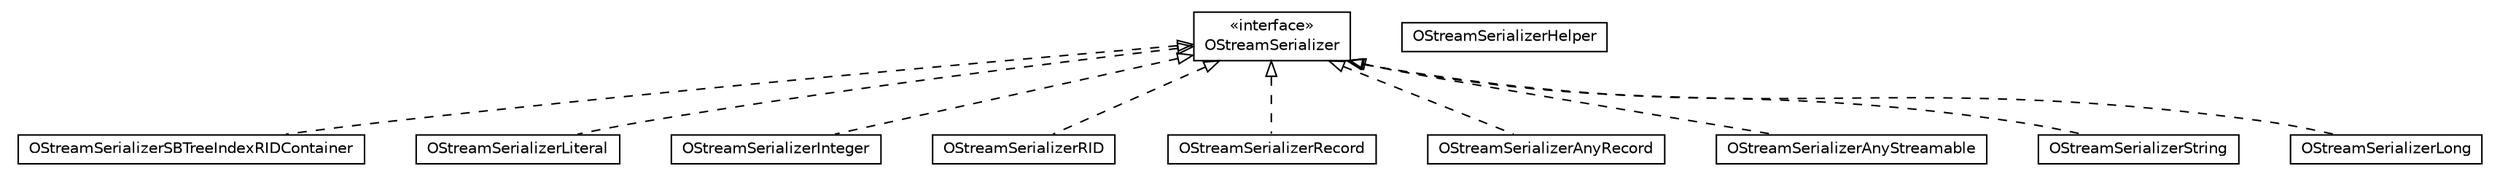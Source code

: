#!/usr/local/bin/dot
#
# Class diagram 
# Generated by UMLGraph version R5_6-24-gf6e263 (http://www.umlgraph.org/)
#

digraph G {
	edge [fontname="Helvetica",fontsize=10,labelfontname="Helvetica",labelfontsize=10];
	node [fontname="Helvetica",fontsize=10,shape=plaintext];
	nodesep=0.25;
	ranksep=0.5;
	// com.orientechnologies.orient.core.serialization.serializer.stream.OStreamSerializerSBTreeIndexRIDContainer
	c185912 [label=<<table title="com.orientechnologies.orient.core.serialization.serializer.stream.OStreamSerializerSBTreeIndexRIDContainer" border="0" cellborder="1" cellspacing="0" cellpadding="2" port="p" href="./OStreamSerializerSBTreeIndexRIDContainer.html">
		<tr><td><table border="0" cellspacing="0" cellpadding="1">
<tr><td align="center" balign="center"> OStreamSerializerSBTreeIndexRIDContainer </td></tr>
		</table></td></tr>
		</table>>, URL="./OStreamSerializerSBTreeIndexRIDContainer.html", fontname="Helvetica", fontcolor="black", fontsize=10.0];
	// com.orientechnologies.orient.core.serialization.serializer.stream.OStreamSerializerLiteral
	c185913 [label=<<table title="com.orientechnologies.orient.core.serialization.serializer.stream.OStreamSerializerLiteral" border="0" cellborder="1" cellspacing="0" cellpadding="2" port="p" href="./OStreamSerializerLiteral.html">
		<tr><td><table border="0" cellspacing="0" cellpadding="1">
<tr><td align="center" balign="center"> OStreamSerializerLiteral </td></tr>
		</table></td></tr>
		</table>>, URL="./OStreamSerializerLiteral.html", fontname="Helvetica", fontcolor="black", fontsize=10.0];
	// com.orientechnologies.orient.core.serialization.serializer.stream.OStreamSerializer
	c185914 [label=<<table title="com.orientechnologies.orient.core.serialization.serializer.stream.OStreamSerializer" border="0" cellborder="1" cellspacing="0" cellpadding="2" port="p" href="./OStreamSerializer.html">
		<tr><td><table border="0" cellspacing="0" cellpadding="1">
<tr><td align="center" balign="center"> &#171;interface&#187; </td></tr>
<tr><td align="center" balign="center"> OStreamSerializer </td></tr>
		</table></td></tr>
		</table>>, URL="./OStreamSerializer.html", fontname="Helvetica", fontcolor="black", fontsize=10.0];
	// com.orientechnologies.orient.core.serialization.serializer.stream.OStreamSerializerInteger
	c185915 [label=<<table title="com.orientechnologies.orient.core.serialization.serializer.stream.OStreamSerializerInteger" border="0" cellborder="1" cellspacing="0" cellpadding="2" port="p" href="./OStreamSerializerInteger.html">
		<tr><td><table border="0" cellspacing="0" cellpadding="1">
<tr><td align="center" balign="center"> OStreamSerializerInteger </td></tr>
		</table></td></tr>
		</table>>, URL="./OStreamSerializerInteger.html", fontname="Helvetica", fontcolor="black", fontsize=10.0];
	// com.orientechnologies.orient.core.serialization.serializer.stream.OStreamSerializerRID
	c185916 [label=<<table title="com.orientechnologies.orient.core.serialization.serializer.stream.OStreamSerializerRID" border="0" cellborder="1" cellspacing="0" cellpadding="2" port="p" href="./OStreamSerializerRID.html">
		<tr><td><table border="0" cellspacing="0" cellpadding="1">
<tr><td align="center" balign="center"> OStreamSerializerRID </td></tr>
		</table></td></tr>
		</table>>, URL="./OStreamSerializerRID.html", fontname="Helvetica", fontcolor="black", fontsize=10.0];
	// com.orientechnologies.orient.core.serialization.serializer.stream.OStreamSerializerRecord
	c185917 [label=<<table title="com.orientechnologies.orient.core.serialization.serializer.stream.OStreamSerializerRecord" border="0" cellborder="1" cellspacing="0" cellpadding="2" port="p" href="./OStreamSerializerRecord.html">
		<tr><td><table border="0" cellspacing="0" cellpadding="1">
<tr><td align="center" balign="center"> OStreamSerializerRecord </td></tr>
		</table></td></tr>
		</table>>, URL="./OStreamSerializerRecord.html", fontname="Helvetica", fontcolor="black", fontsize=10.0];
	// com.orientechnologies.orient.core.serialization.serializer.stream.OStreamSerializerAnyRecord
	c185918 [label=<<table title="com.orientechnologies.orient.core.serialization.serializer.stream.OStreamSerializerAnyRecord" border="0" cellborder="1" cellspacing="0" cellpadding="2" port="p" href="./OStreamSerializerAnyRecord.html">
		<tr><td><table border="0" cellspacing="0" cellpadding="1">
<tr><td align="center" balign="center"> OStreamSerializerAnyRecord </td></tr>
		</table></td></tr>
		</table>>, URL="./OStreamSerializerAnyRecord.html", fontname="Helvetica", fontcolor="black", fontsize=10.0];
	// com.orientechnologies.orient.core.serialization.serializer.stream.OStreamSerializerAnyStreamable
	c185919 [label=<<table title="com.orientechnologies.orient.core.serialization.serializer.stream.OStreamSerializerAnyStreamable" border="0" cellborder="1" cellspacing="0" cellpadding="2" port="p" href="./OStreamSerializerAnyStreamable.html">
		<tr><td><table border="0" cellspacing="0" cellpadding="1">
<tr><td align="center" balign="center"> OStreamSerializerAnyStreamable </td></tr>
		</table></td></tr>
		</table>>, URL="./OStreamSerializerAnyStreamable.html", fontname="Helvetica", fontcolor="black", fontsize=10.0];
	// com.orientechnologies.orient.core.serialization.serializer.stream.OStreamSerializerString
	c185920 [label=<<table title="com.orientechnologies.orient.core.serialization.serializer.stream.OStreamSerializerString" border="0" cellborder="1" cellspacing="0" cellpadding="2" port="p" href="./OStreamSerializerString.html">
		<tr><td><table border="0" cellspacing="0" cellpadding="1">
<tr><td align="center" balign="center"> OStreamSerializerString </td></tr>
		</table></td></tr>
		</table>>, URL="./OStreamSerializerString.html", fontname="Helvetica", fontcolor="black", fontsize=10.0];
	// com.orientechnologies.orient.core.serialization.serializer.stream.OStreamSerializerHelper
	c185921 [label=<<table title="com.orientechnologies.orient.core.serialization.serializer.stream.OStreamSerializerHelper" border="0" cellborder="1" cellspacing="0" cellpadding="2" port="p" href="./OStreamSerializerHelper.html">
		<tr><td><table border="0" cellspacing="0" cellpadding="1">
<tr><td align="center" balign="center"> OStreamSerializerHelper </td></tr>
		</table></td></tr>
		</table>>, URL="./OStreamSerializerHelper.html", fontname="Helvetica", fontcolor="black", fontsize=10.0];
	// com.orientechnologies.orient.core.serialization.serializer.stream.OStreamSerializerLong
	c185922 [label=<<table title="com.orientechnologies.orient.core.serialization.serializer.stream.OStreamSerializerLong" border="0" cellborder="1" cellspacing="0" cellpadding="2" port="p" href="./OStreamSerializerLong.html">
		<tr><td><table border="0" cellspacing="0" cellpadding="1">
<tr><td align="center" balign="center"> OStreamSerializerLong </td></tr>
		</table></td></tr>
		</table>>, URL="./OStreamSerializerLong.html", fontname="Helvetica", fontcolor="black", fontsize=10.0];
	//com.orientechnologies.orient.core.serialization.serializer.stream.OStreamSerializerSBTreeIndexRIDContainer implements com.orientechnologies.orient.core.serialization.serializer.stream.OStreamSerializer
	c185914:p -> c185912:p [dir=back,arrowtail=empty,style=dashed];
	//com.orientechnologies.orient.core.serialization.serializer.stream.OStreamSerializerLiteral implements com.orientechnologies.orient.core.serialization.serializer.stream.OStreamSerializer
	c185914:p -> c185913:p [dir=back,arrowtail=empty,style=dashed];
	//com.orientechnologies.orient.core.serialization.serializer.stream.OStreamSerializerInteger implements com.orientechnologies.orient.core.serialization.serializer.stream.OStreamSerializer
	c185914:p -> c185915:p [dir=back,arrowtail=empty,style=dashed];
	//com.orientechnologies.orient.core.serialization.serializer.stream.OStreamSerializerRID implements com.orientechnologies.orient.core.serialization.serializer.stream.OStreamSerializer
	c185914:p -> c185916:p [dir=back,arrowtail=empty,style=dashed];
	//com.orientechnologies.orient.core.serialization.serializer.stream.OStreamSerializerRecord implements com.orientechnologies.orient.core.serialization.serializer.stream.OStreamSerializer
	c185914:p -> c185917:p [dir=back,arrowtail=empty,style=dashed];
	//com.orientechnologies.orient.core.serialization.serializer.stream.OStreamSerializerAnyRecord implements com.orientechnologies.orient.core.serialization.serializer.stream.OStreamSerializer
	c185914:p -> c185918:p [dir=back,arrowtail=empty,style=dashed];
	//com.orientechnologies.orient.core.serialization.serializer.stream.OStreamSerializerAnyStreamable implements com.orientechnologies.orient.core.serialization.serializer.stream.OStreamSerializer
	c185914:p -> c185919:p [dir=back,arrowtail=empty,style=dashed];
	//com.orientechnologies.orient.core.serialization.serializer.stream.OStreamSerializerString implements com.orientechnologies.orient.core.serialization.serializer.stream.OStreamSerializer
	c185914:p -> c185920:p [dir=back,arrowtail=empty,style=dashed];
	//com.orientechnologies.orient.core.serialization.serializer.stream.OStreamSerializerLong implements com.orientechnologies.orient.core.serialization.serializer.stream.OStreamSerializer
	c185914:p -> c185922:p [dir=back,arrowtail=empty,style=dashed];
}

